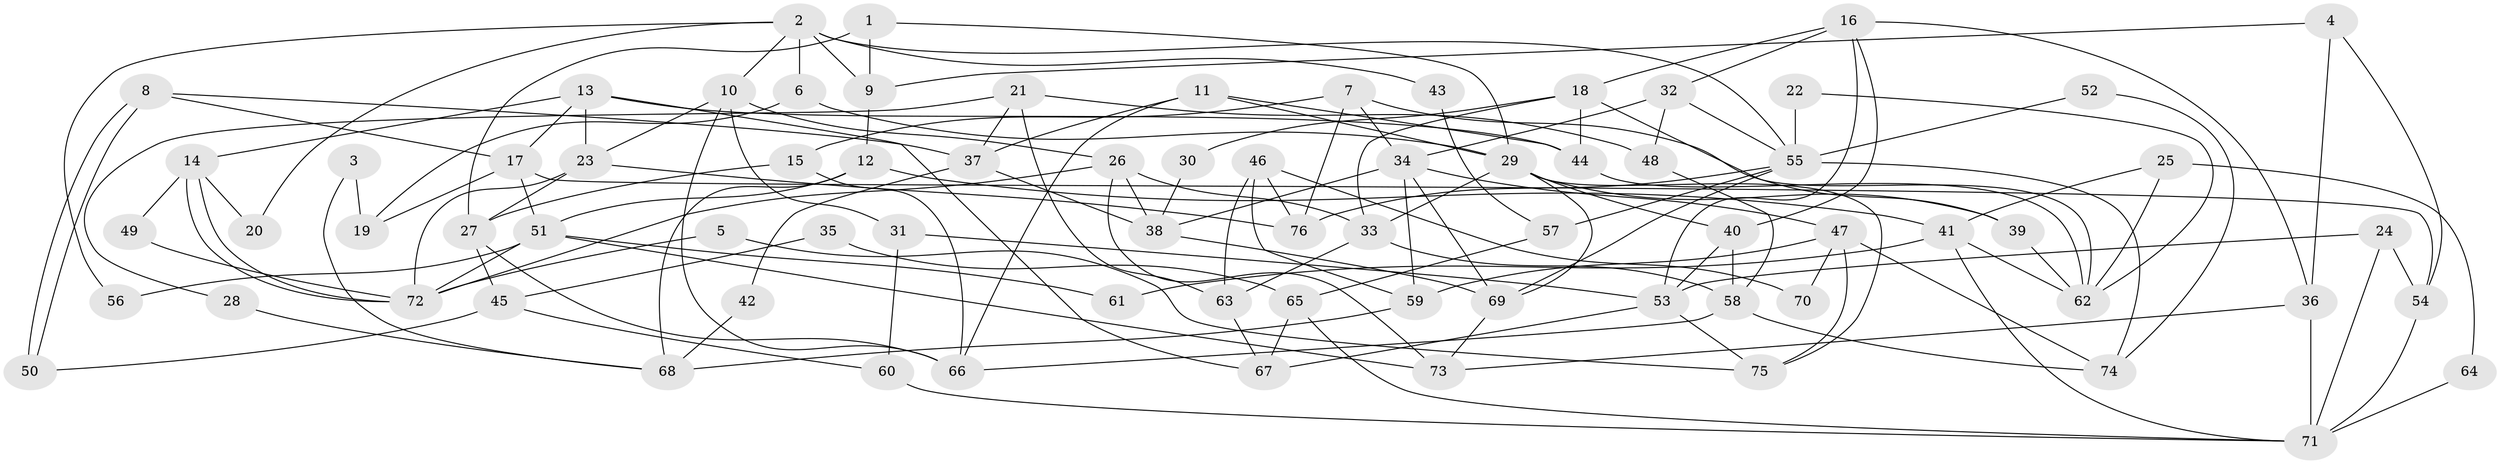 // coarse degree distribution, {5: 0.10869565217391304, 10: 0.06521739130434782, 3: 0.13043478260869565, 6: 0.17391304347826086, 4: 0.15217391304347827, 7: 0.15217391304347827, 2: 0.17391304347826086, 8: 0.043478260869565216}
// Generated by graph-tools (version 1.1) at 2025/52/02/27/25 19:52:08]
// undirected, 76 vertices, 152 edges
graph export_dot {
graph [start="1"]
  node [color=gray90,style=filled];
  1;
  2;
  3;
  4;
  5;
  6;
  7;
  8;
  9;
  10;
  11;
  12;
  13;
  14;
  15;
  16;
  17;
  18;
  19;
  20;
  21;
  22;
  23;
  24;
  25;
  26;
  27;
  28;
  29;
  30;
  31;
  32;
  33;
  34;
  35;
  36;
  37;
  38;
  39;
  40;
  41;
  42;
  43;
  44;
  45;
  46;
  47;
  48;
  49;
  50;
  51;
  52;
  53;
  54;
  55;
  56;
  57;
  58;
  59;
  60;
  61;
  62;
  63;
  64;
  65;
  66;
  67;
  68;
  69;
  70;
  71;
  72;
  73;
  74;
  75;
  76;
  1 -- 27;
  1 -- 29;
  1 -- 9;
  2 -- 10;
  2 -- 55;
  2 -- 6;
  2 -- 9;
  2 -- 20;
  2 -- 43;
  2 -- 56;
  3 -- 19;
  3 -- 68;
  4 -- 36;
  4 -- 9;
  4 -- 54;
  5 -- 75;
  5 -- 72;
  6 -- 29;
  6 -- 19;
  7 -- 15;
  7 -- 76;
  7 -- 34;
  7 -- 62;
  8 -- 17;
  8 -- 50;
  8 -- 50;
  8 -- 37;
  9 -- 12;
  10 -- 23;
  10 -- 66;
  10 -- 26;
  10 -- 31;
  11 -- 29;
  11 -- 44;
  11 -- 37;
  11 -- 66;
  12 -- 51;
  12 -- 41;
  12 -- 68;
  13 -- 67;
  13 -- 17;
  13 -- 14;
  13 -- 23;
  13 -- 44;
  14 -- 72;
  14 -- 72;
  14 -- 20;
  14 -- 49;
  15 -- 27;
  15 -- 66;
  16 -- 40;
  16 -- 53;
  16 -- 18;
  16 -- 32;
  16 -- 36;
  17 -- 51;
  17 -- 54;
  17 -- 19;
  18 -- 33;
  18 -- 30;
  18 -- 39;
  18 -- 44;
  21 -- 48;
  21 -- 37;
  21 -- 28;
  21 -- 63;
  22 -- 62;
  22 -- 55;
  23 -- 72;
  23 -- 27;
  23 -- 76;
  24 -- 54;
  24 -- 71;
  24 -- 53;
  25 -- 41;
  25 -- 62;
  25 -- 64;
  26 -- 38;
  26 -- 33;
  26 -- 72;
  26 -- 73;
  27 -- 66;
  27 -- 45;
  28 -- 68;
  29 -- 39;
  29 -- 69;
  29 -- 33;
  29 -- 40;
  29 -- 75;
  30 -- 38;
  31 -- 53;
  31 -- 60;
  32 -- 34;
  32 -- 48;
  32 -- 55;
  33 -- 58;
  33 -- 63;
  34 -- 47;
  34 -- 38;
  34 -- 59;
  34 -- 69;
  35 -- 45;
  35 -- 65;
  36 -- 73;
  36 -- 71;
  37 -- 38;
  37 -- 42;
  38 -- 69;
  39 -- 62;
  40 -- 58;
  40 -- 53;
  41 -- 62;
  41 -- 61;
  41 -- 71;
  42 -- 68;
  43 -- 57;
  44 -- 62;
  45 -- 60;
  45 -- 50;
  46 -- 63;
  46 -- 76;
  46 -- 59;
  46 -- 70;
  47 -- 59;
  47 -- 75;
  47 -- 70;
  47 -- 74;
  48 -- 58;
  49 -- 72;
  51 -- 73;
  51 -- 72;
  51 -- 56;
  51 -- 61;
  52 -- 55;
  52 -- 74;
  53 -- 67;
  53 -- 75;
  54 -- 71;
  55 -- 69;
  55 -- 57;
  55 -- 74;
  55 -- 76;
  57 -- 65;
  58 -- 74;
  58 -- 66;
  59 -- 68;
  60 -- 71;
  63 -- 67;
  64 -- 71;
  65 -- 71;
  65 -- 67;
  69 -- 73;
}

